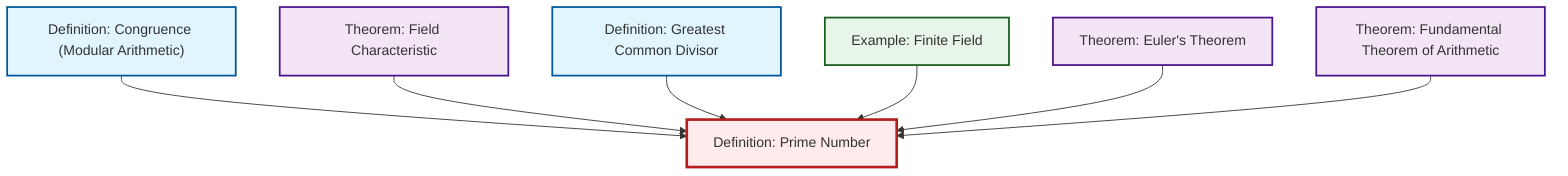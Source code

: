 graph TD
    classDef definition fill:#e1f5fe,stroke:#01579b,stroke-width:2px
    classDef theorem fill:#f3e5f5,stroke:#4a148c,stroke-width:2px
    classDef axiom fill:#fff3e0,stroke:#e65100,stroke-width:2px
    classDef example fill:#e8f5e9,stroke:#1b5e20,stroke-width:2px
    classDef current fill:#ffebee,stroke:#b71c1c,stroke-width:3px
    thm-euler["Theorem: Euler's Theorem"]:::theorem
    def-prime["Definition: Prime Number"]:::definition
    def-gcd["Definition: Greatest Common Divisor"]:::definition
    def-congruence["Definition: Congruence (Modular Arithmetic)"]:::definition
    ex-finite-field["Example: Finite Field"]:::example
    thm-field-characteristic["Theorem: Field Characteristic"]:::theorem
    thm-fundamental-arithmetic["Theorem: Fundamental Theorem of Arithmetic"]:::theorem
    def-congruence --> def-prime
    thm-field-characteristic --> def-prime
    def-gcd --> def-prime
    ex-finite-field --> def-prime
    thm-euler --> def-prime
    thm-fundamental-arithmetic --> def-prime
    class def-prime current